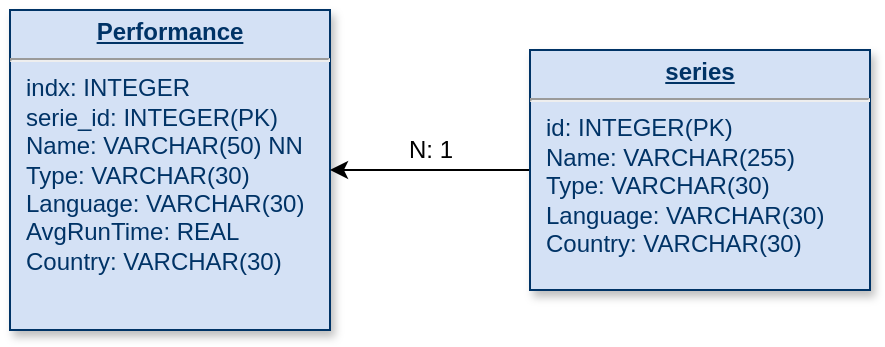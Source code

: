 <mxfile version="20.3.2" type="device"><diagram name="Page-1" id="efa7a0a1-bf9b-a30e-e6df-94a7791c09e9"><mxGraphModel dx="1661" dy="794" grid="1" gridSize="10" guides="1" tooltips="1" connect="1" arrows="1" fold="1" page="1" pageScale="1" pageWidth="826" pageHeight="1169" background="none" math="0" shadow="0"><root><mxCell id="0"/><mxCell id="1" parent="0"/><mxCell id="21" value="&lt;p style=&quot;margin: 0px; margin-top: 4px; text-align: center; text-decoration: underline;&quot;&gt;&lt;strong&gt;Performance&lt;/strong&gt;&lt;/p&gt;&lt;hr&gt;&lt;p style=&quot;margin: 0px; margin-left: 8px;&quot;&gt;indx: INTEGER&lt;/p&gt;&lt;p style=&quot;margin: 0px; margin-left: 8px;&quot;&gt;&lt;span style=&quot;background-color: initial;&quot;&gt;serie_id: INTEGER(PK)&lt;/span&gt;&lt;/p&gt;&lt;p style=&quot;margin: 0px; margin-left: 8px;&quot;&gt;&lt;span style=&quot;background-color: initial;&quot;&gt;Name: VARCHAR(50) NN&lt;/span&gt;&lt;br&gt;&lt;/p&gt;&lt;p style=&quot;margin: 0px; margin-left: 8px;&quot;&gt;Type: VARCHAR(30)&lt;/p&gt;&lt;p style=&quot;margin: 0px; margin-left: 8px;&quot;&gt;Language: VARCHAR(30)&lt;/p&gt;&lt;p style=&quot;margin: 0px; margin-left: 8px;&quot;&gt;AvgRunTime: REAL&lt;/p&gt;&lt;p style=&quot;margin: 0px; margin-left: 8px;&quot;&gt;Country: VARCHAR(30)&lt;/p&gt;&lt;p style=&quot;margin: 0px; margin-left: 8px;&quot;&gt;&lt;br&gt;&lt;/p&gt;" style="verticalAlign=top;align=left;overflow=fill;fontSize=12;fontFamily=Helvetica;html=1;strokeColor=#003366;shadow=1;fillColor=#D4E1F5;fontColor=#003366" parent="1" vertex="1"><mxGeometry x="60" y="80" width="160" height="160" as="geometry"/></mxCell><mxCell id="SNenfpZHu5rpUBWD28r4-25" style="edgeStyle=orthogonalEdgeStyle;rounded=0;orthogonalLoop=1;jettySize=auto;html=1;exitX=0;exitY=0.5;exitDx=0;exitDy=0;entryX=1;entryY=0.5;entryDx=0;entryDy=0;" edge="1" parent="1" source="25" target="21"><mxGeometry relative="1" as="geometry"/></mxCell><mxCell id="25" value="&lt;p style=&quot;margin: 0px; margin-top: 4px; text-align: center; text-decoration: underline;&quot;&gt;&lt;b&gt;series&lt;/b&gt;&lt;/p&gt;&lt;hr&gt;&lt;p style=&quot;margin: 0px; margin-left: 8px;&quot;&gt;id: INTEGER(PK)&lt;/p&gt;&lt;p style=&quot;margin: 0px; margin-left: 8px;&quot;&gt;Name: VARCHAR(255)&lt;/p&gt;&lt;p style=&quot;margin: 0px; margin-left: 8px;&quot;&gt;Type: VARCHAR(30)&lt;/p&gt;&lt;p style=&quot;margin: 0px; margin-left: 8px;&quot;&gt;Language: VARCHAR(30)&amp;nbsp;&lt;/p&gt;&lt;p style=&quot;margin: 0px; margin-left: 8px;&quot;&gt;Country: VARCHAR(30)&lt;/p&gt;&lt;p style=&quot;margin: 0px; margin-left: 8px;&quot;&gt;&lt;br&gt;&lt;/p&gt;" style="verticalAlign=top;align=left;overflow=fill;fontSize=12;fontFamily=Helvetica;html=1;strokeColor=#003366;shadow=1;fillColor=#D4E1F5;fontColor=#003366" parent="1" vertex="1"><mxGeometry x="320" y="100" width="170" height="120" as="geometry"/></mxCell><mxCell id="SNenfpZHu5rpUBWD28r4-26" value="N: 1" style="text;html=1;align=center;verticalAlign=middle;resizable=0;points=[];autosize=1;strokeColor=none;fillColor=none;" vertex="1" parent="1"><mxGeometry x="245" y="135" width="50" height="30" as="geometry"/></mxCell></root></mxGraphModel></diagram></mxfile>